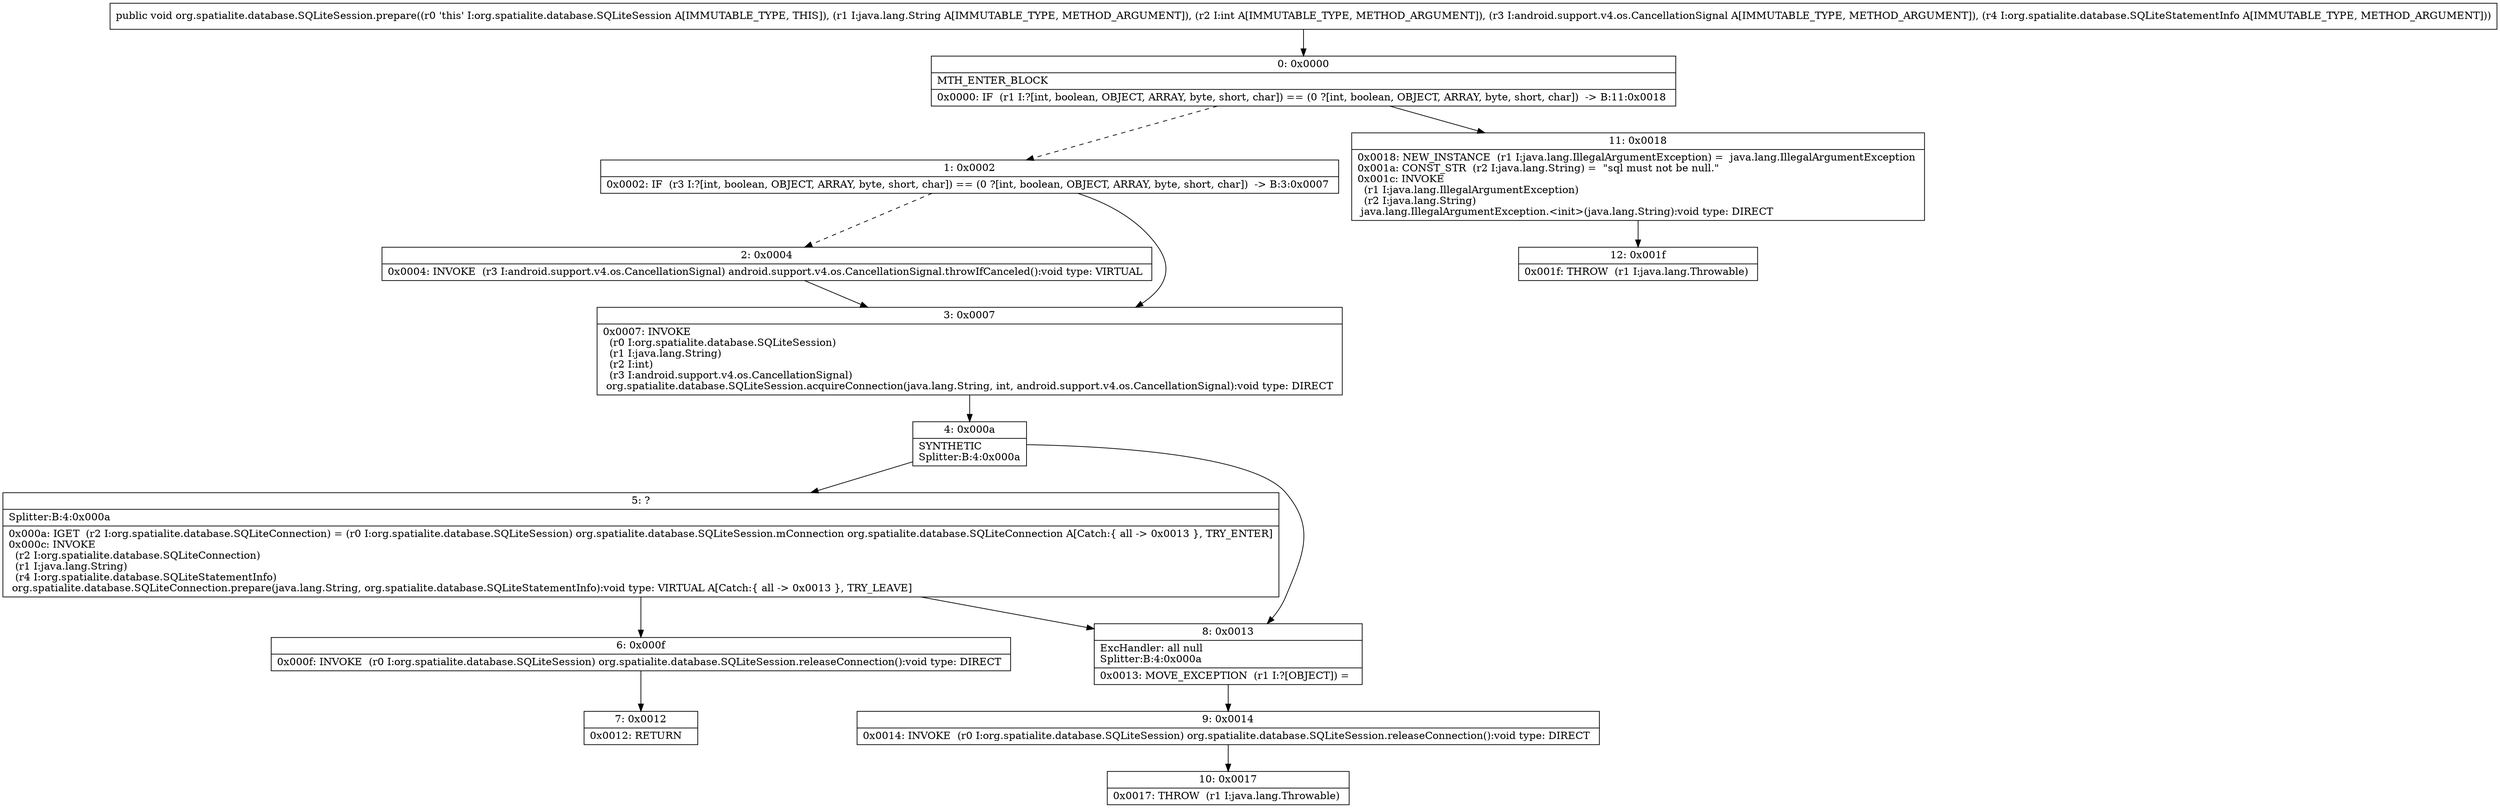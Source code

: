 digraph "CFG fororg.spatialite.database.SQLiteSession.prepare(Ljava\/lang\/String;ILandroid\/support\/v4\/os\/CancellationSignal;Lorg\/spatialite\/database\/SQLiteStatementInfo;)V" {
Node_0 [shape=record,label="{0\:\ 0x0000|MTH_ENTER_BLOCK\l|0x0000: IF  (r1 I:?[int, boolean, OBJECT, ARRAY, byte, short, char]) == (0 ?[int, boolean, OBJECT, ARRAY, byte, short, char])  \-\> B:11:0x0018 \l}"];
Node_1 [shape=record,label="{1\:\ 0x0002|0x0002: IF  (r3 I:?[int, boolean, OBJECT, ARRAY, byte, short, char]) == (0 ?[int, boolean, OBJECT, ARRAY, byte, short, char])  \-\> B:3:0x0007 \l}"];
Node_2 [shape=record,label="{2\:\ 0x0004|0x0004: INVOKE  (r3 I:android.support.v4.os.CancellationSignal) android.support.v4.os.CancellationSignal.throwIfCanceled():void type: VIRTUAL \l}"];
Node_3 [shape=record,label="{3\:\ 0x0007|0x0007: INVOKE  \l  (r0 I:org.spatialite.database.SQLiteSession)\l  (r1 I:java.lang.String)\l  (r2 I:int)\l  (r3 I:android.support.v4.os.CancellationSignal)\l org.spatialite.database.SQLiteSession.acquireConnection(java.lang.String, int, android.support.v4.os.CancellationSignal):void type: DIRECT \l}"];
Node_4 [shape=record,label="{4\:\ 0x000a|SYNTHETIC\lSplitter:B:4:0x000a\l}"];
Node_5 [shape=record,label="{5\:\ ?|Splitter:B:4:0x000a\l|0x000a: IGET  (r2 I:org.spatialite.database.SQLiteConnection) = (r0 I:org.spatialite.database.SQLiteSession) org.spatialite.database.SQLiteSession.mConnection org.spatialite.database.SQLiteConnection A[Catch:\{ all \-\> 0x0013 \}, TRY_ENTER]\l0x000c: INVOKE  \l  (r2 I:org.spatialite.database.SQLiteConnection)\l  (r1 I:java.lang.String)\l  (r4 I:org.spatialite.database.SQLiteStatementInfo)\l org.spatialite.database.SQLiteConnection.prepare(java.lang.String, org.spatialite.database.SQLiteStatementInfo):void type: VIRTUAL A[Catch:\{ all \-\> 0x0013 \}, TRY_LEAVE]\l}"];
Node_6 [shape=record,label="{6\:\ 0x000f|0x000f: INVOKE  (r0 I:org.spatialite.database.SQLiteSession) org.spatialite.database.SQLiteSession.releaseConnection():void type: DIRECT \l}"];
Node_7 [shape=record,label="{7\:\ 0x0012|0x0012: RETURN   \l}"];
Node_8 [shape=record,label="{8\:\ 0x0013|ExcHandler: all null\lSplitter:B:4:0x000a\l|0x0013: MOVE_EXCEPTION  (r1 I:?[OBJECT]) =  \l}"];
Node_9 [shape=record,label="{9\:\ 0x0014|0x0014: INVOKE  (r0 I:org.spatialite.database.SQLiteSession) org.spatialite.database.SQLiteSession.releaseConnection():void type: DIRECT \l}"];
Node_10 [shape=record,label="{10\:\ 0x0017|0x0017: THROW  (r1 I:java.lang.Throwable) \l}"];
Node_11 [shape=record,label="{11\:\ 0x0018|0x0018: NEW_INSTANCE  (r1 I:java.lang.IllegalArgumentException) =  java.lang.IllegalArgumentException \l0x001a: CONST_STR  (r2 I:java.lang.String) =  \"sql must not be null.\" \l0x001c: INVOKE  \l  (r1 I:java.lang.IllegalArgumentException)\l  (r2 I:java.lang.String)\l java.lang.IllegalArgumentException.\<init\>(java.lang.String):void type: DIRECT \l}"];
Node_12 [shape=record,label="{12\:\ 0x001f|0x001f: THROW  (r1 I:java.lang.Throwable) \l}"];
MethodNode[shape=record,label="{public void org.spatialite.database.SQLiteSession.prepare((r0 'this' I:org.spatialite.database.SQLiteSession A[IMMUTABLE_TYPE, THIS]), (r1 I:java.lang.String A[IMMUTABLE_TYPE, METHOD_ARGUMENT]), (r2 I:int A[IMMUTABLE_TYPE, METHOD_ARGUMENT]), (r3 I:android.support.v4.os.CancellationSignal A[IMMUTABLE_TYPE, METHOD_ARGUMENT]), (r4 I:org.spatialite.database.SQLiteStatementInfo A[IMMUTABLE_TYPE, METHOD_ARGUMENT])) }"];
MethodNode -> Node_0;
Node_0 -> Node_1[style=dashed];
Node_0 -> Node_11;
Node_1 -> Node_2[style=dashed];
Node_1 -> Node_3;
Node_2 -> Node_3;
Node_3 -> Node_4;
Node_4 -> Node_5;
Node_4 -> Node_8;
Node_5 -> Node_6;
Node_5 -> Node_8;
Node_6 -> Node_7;
Node_8 -> Node_9;
Node_9 -> Node_10;
Node_11 -> Node_12;
}


